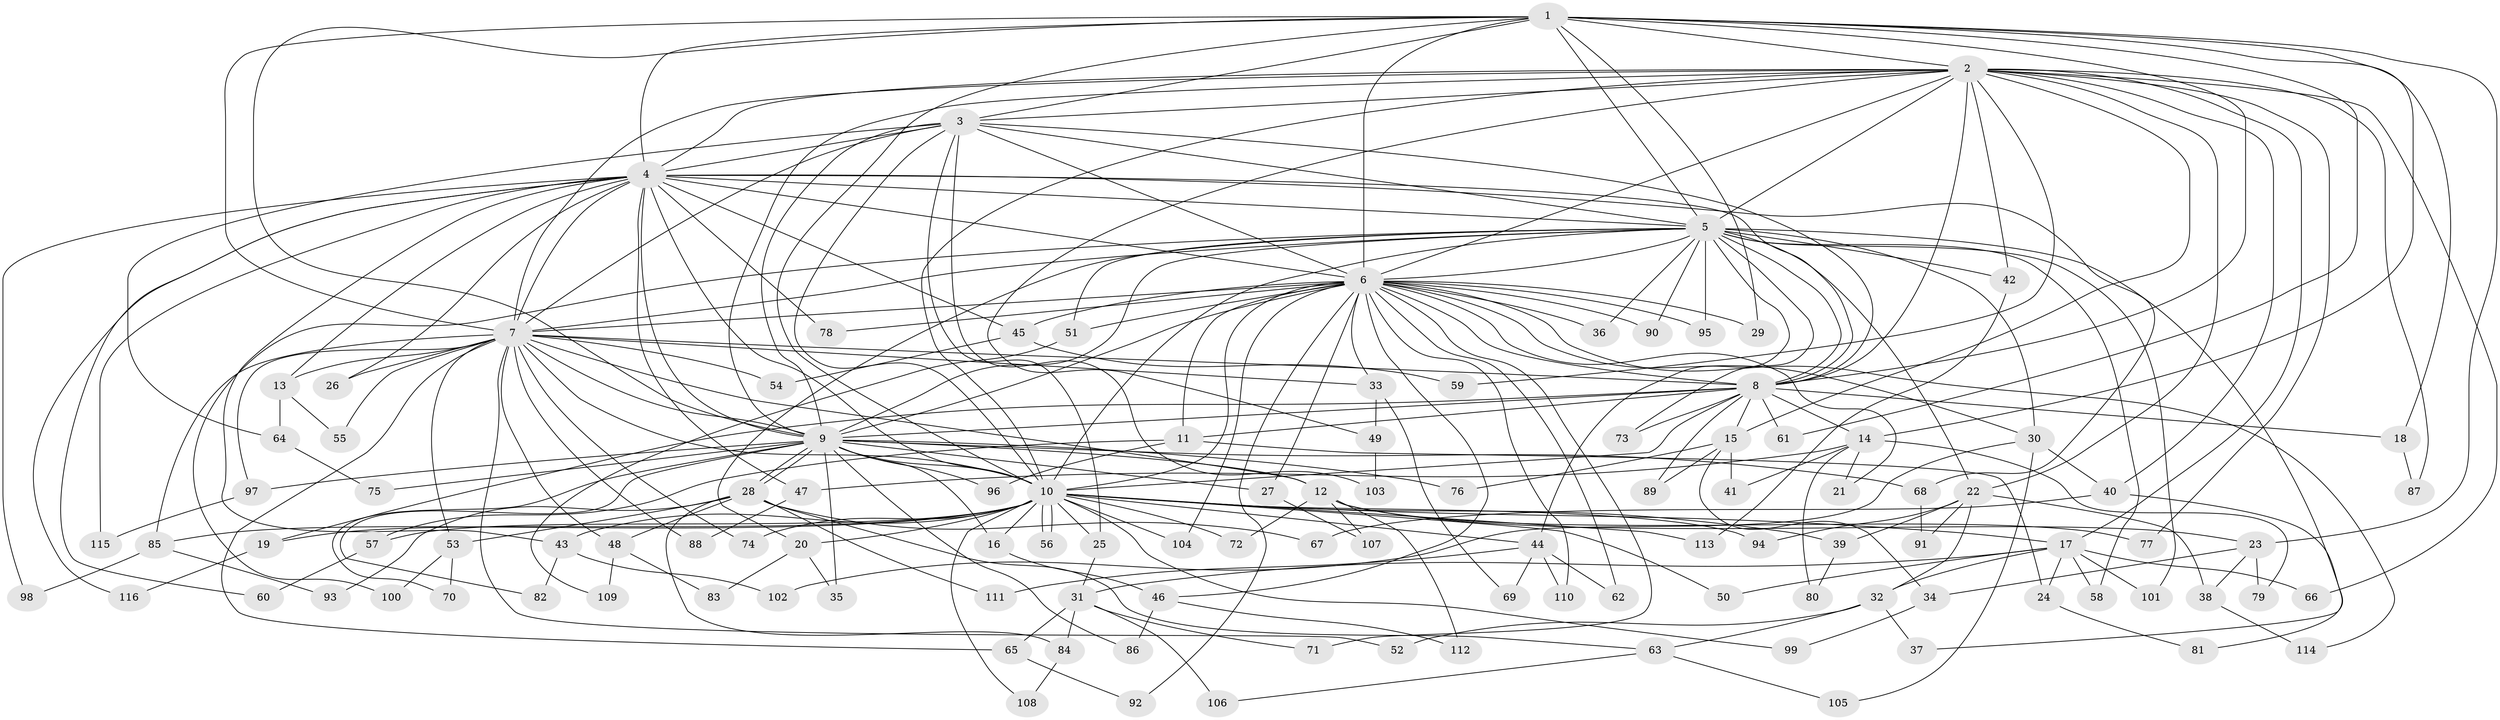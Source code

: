 // coarse degree distribution, {10: 0.011764705882352941, 21: 0.011764705882352941, 27: 0.011764705882352941, 18: 0.011764705882352941, 20: 0.011764705882352941, 25: 0.011764705882352941, 29: 0.011764705882352941, 14: 0.011764705882352941, 6: 0.058823529411764705, 3: 0.17647058823529413, 7: 0.023529411764705882, 5: 0.03529411764705882, 8: 0.011764705882352941, 4: 0.07058823529411765, 2: 0.5058823529411764, 9: 0.011764705882352941, 1: 0.011764705882352941}
// Generated by graph-tools (version 1.1) at 2025/51/02/27/25 19:51:42]
// undirected, 116 vertices, 257 edges
graph export_dot {
graph [start="1"]
  node [color=gray90,style=filled];
  1;
  2;
  3;
  4;
  5;
  6;
  7;
  8;
  9;
  10;
  11;
  12;
  13;
  14;
  15;
  16;
  17;
  18;
  19;
  20;
  21;
  22;
  23;
  24;
  25;
  26;
  27;
  28;
  29;
  30;
  31;
  32;
  33;
  34;
  35;
  36;
  37;
  38;
  39;
  40;
  41;
  42;
  43;
  44;
  45;
  46;
  47;
  48;
  49;
  50;
  51;
  52;
  53;
  54;
  55;
  56;
  57;
  58;
  59;
  60;
  61;
  62;
  63;
  64;
  65;
  66;
  67;
  68;
  69;
  70;
  71;
  72;
  73;
  74;
  75;
  76;
  77;
  78;
  79;
  80;
  81;
  82;
  83;
  84;
  85;
  86;
  87;
  88;
  89;
  90;
  91;
  92;
  93;
  94;
  95;
  96;
  97;
  98;
  99;
  100;
  101;
  102;
  103;
  104;
  105;
  106;
  107;
  108;
  109;
  110;
  111;
  112;
  113;
  114;
  115;
  116;
  1 -- 2;
  1 -- 3;
  1 -- 4;
  1 -- 5;
  1 -- 6;
  1 -- 7;
  1 -- 8;
  1 -- 9;
  1 -- 10;
  1 -- 14;
  1 -- 18;
  1 -- 23;
  1 -- 29;
  1 -- 61;
  2 -- 3;
  2 -- 4;
  2 -- 5;
  2 -- 6;
  2 -- 7;
  2 -- 8;
  2 -- 9;
  2 -- 10;
  2 -- 15;
  2 -- 17;
  2 -- 22;
  2 -- 40;
  2 -- 42;
  2 -- 49;
  2 -- 59;
  2 -- 66;
  2 -- 77;
  2 -- 87;
  3 -- 4;
  3 -- 5;
  3 -- 6;
  3 -- 7;
  3 -- 8;
  3 -- 9;
  3 -- 10;
  3 -- 25;
  3 -- 64;
  3 -- 103;
  4 -- 5;
  4 -- 6;
  4 -- 7;
  4 -- 8;
  4 -- 9;
  4 -- 10;
  4 -- 13;
  4 -- 26;
  4 -- 43;
  4 -- 45;
  4 -- 47;
  4 -- 60;
  4 -- 68;
  4 -- 78;
  4 -- 98;
  4 -- 115;
  4 -- 116;
  5 -- 6;
  5 -- 7;
  5 -- 8;
  5 -- 9;
  5 -- 10;
  5 -- 20;
  5 -- 22;
  5 -- 30;
  5 -- 36;
  5 -- 37;
  5 -- 42;
  5 -- 44;
  5 -- 51;
  5 -- 58;
  5 -- 73;
  5 -- 90;
  5 -- 95;
  5 -- 100;
  5 -- 101;
  6 -- 7;
  6 -- 8;
  6 -- 9;
  6 -- 10;
  6 -- 11;
  6 -- 21;
  6 -- 27;
  6 -- 29;
  6 -- 30;
  6 -- 33;
  6 -- 36;
  6 -- 45;
  6 -- 46;
  6 -- 51;
  6 -- 62;
  6 -- 71;
  6 -- 78;
  6 -- 90;
  6 -- 92;
  6 -- 95;
  6 -- 104;
  6 -- 110;
  6 -- 114;
  7 -- 8;
  7 -- 9;
  7 -- 10;
  7 -- 12;
  7 -- 13;
  7 -- 26;
  7 -- 33;
  7 -- 48;
  7 -- 52;
  7 -- 53;
  7 -- 54;
  7 -- 55;
  7 -- 65;
  7 -- 74;
  7 -- 85;
  7 -- 88;
  7 -- 97;
  8 -- 9;
  8 -- 10;
  8 -- 11;
  8 -- 14;
  8 -- 15;
  8 -- 18;
  8 -- 19;
  8 -- 61;
  8 -- 73;
  8 -- 89;
  9 -- 10;
  9 -- 12;
  9 -- 16;
  9 -- 27;
  9 -- 28;
  9 -- 28;
  9 -- 35;
  9 -- 68;
  9 -- 70;
  9 -- 75;
  9 -- 76;
  9 -- 82;
  9 -- 86;
  9 -- 96;
  9 -- 97;
  10 -- 16;
  10 -- 17;
  10 -- 19;
  10 -- 20;
  10 -- 25;
  10 -- 39;
  10 -- 43;
  10 -- 44;
  10 -- 50;
  10 -- 56;
  10 -- 56;
  10 -- 57;
  10 -- 72;
  10 -- 74;
  10 -- 85;
  10 -- 94;
  10 -- 99;
  10 -- 104;
  10 -- 108;
  10 -- 113;
  11 -- 24;
  11 -- 57;
  11 -- 96;
  12 -- 23;
  12 -- 72;
  12 -- 77;
  12 -- 107;
  12 -- 112;
  13 -- 55;
  13 -- 64;
  14 -- 21;
  14 -- 41;
  14 -- 47;
  14 -- 79;
  14 -- 80;
  15 -- 34;
  15 -- 41;
  15 -- 76;
  15 -- 89;
  16 -- 46;
  17 -- 24;
  17 -- 31;
  17 -- 32;
  17 -- 50;
  17 -- 58;
  17 -- 66;
  17 -- 101;
  18 -- 87;
  19 -- 116;
  20 -- 35;
  20 -- 83;
  22 -- 32;
  22 -- 38;
  22 -- 39;
  22 -- 91;
  22 -- 94;
  23 -- 34;
  23 -- 38;
  23 -- 79;
  24 -- 81;
  25 -- 31;
  27 -- 107;
  28 -- 48;
  28 -- 53;
  28 -- 63;
  28 -- 67;
  28 -- 84;
  28 -- 93;
  28 -- 111;
  30 -- 40;
  30 -- 102;
  30 -- 105;
  31 -- 65;
  31 -- 71;
  31 -- 84;
  31 -- 106;
  32 -- 37;
  32 -- 52;
  32 -- 63;
  33 -- 49;
  33 -- 69;
  34 -- 99;
  38 -- 114;
  39 -- 80;
  40 -- 67;
  40 -- 81;
  42 -- 113;
  43 -- 82;
  43 -- 102;
  44 -- 62;
  44 -- 69;
  44 -- 110;
  44 -- 111;
  45 -- 54;
  45 -- 59;
  46 -- 86;
  46 -- 112;
  47 -- 88;
  48 -- 83;
  48 -- 109;
  49 -- 103;
  51 -- 109;
  53 -- 70;
  53 -- 100;
  57 -- 60;
  63 -- 105;
  63 -- 106;
  64 -- 75;
  65 -- 92;
  68 -- 91;
  84 -- 108;
  85 -- 93;
  85 -- 98;
  97 -- 115;
}
